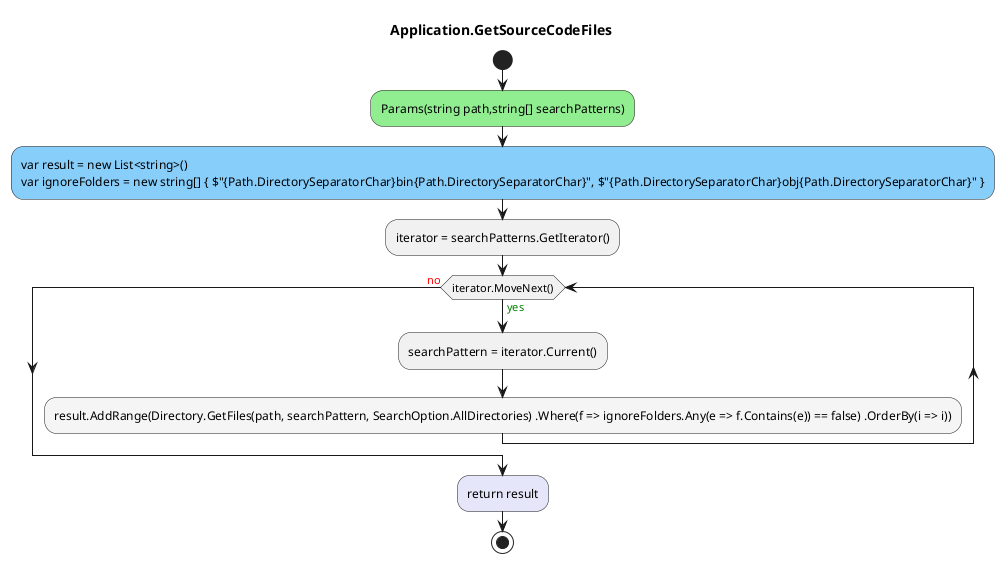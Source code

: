 @startuml Application.GetSourceCodeFiles
title Application.GetSourceCodeFiles
start
#LightGreen:Params(string path,string[] searchPatterns);
#LightSkyBlue:var result = new List<string>()\nvar ignoreFolders = new string[] { $"{Path.DirectorySeparatorChar}bin{Path.DirectorySeparatorChar}", $"{Path.DirectorySeparatorChar}obj{Path.DirectorySeparatorChar}" };
:iterator = searchPatterns.GetIterator();
while (iterator.MoveNext()) is (<color:green>yes)
:searchPattern = iterator.Current();
            #WhiteSmoke:result.AddRange(Directory.GetFiles(path, searchPattern, SearchOption.AllDirectories) .Where(f => ignoreFolders.Any(e => f.Contains(e)) == false) .OrderBy(i => i));
endwhile (<color:red>no)
#Lavender:return result;
stop
@enduml
